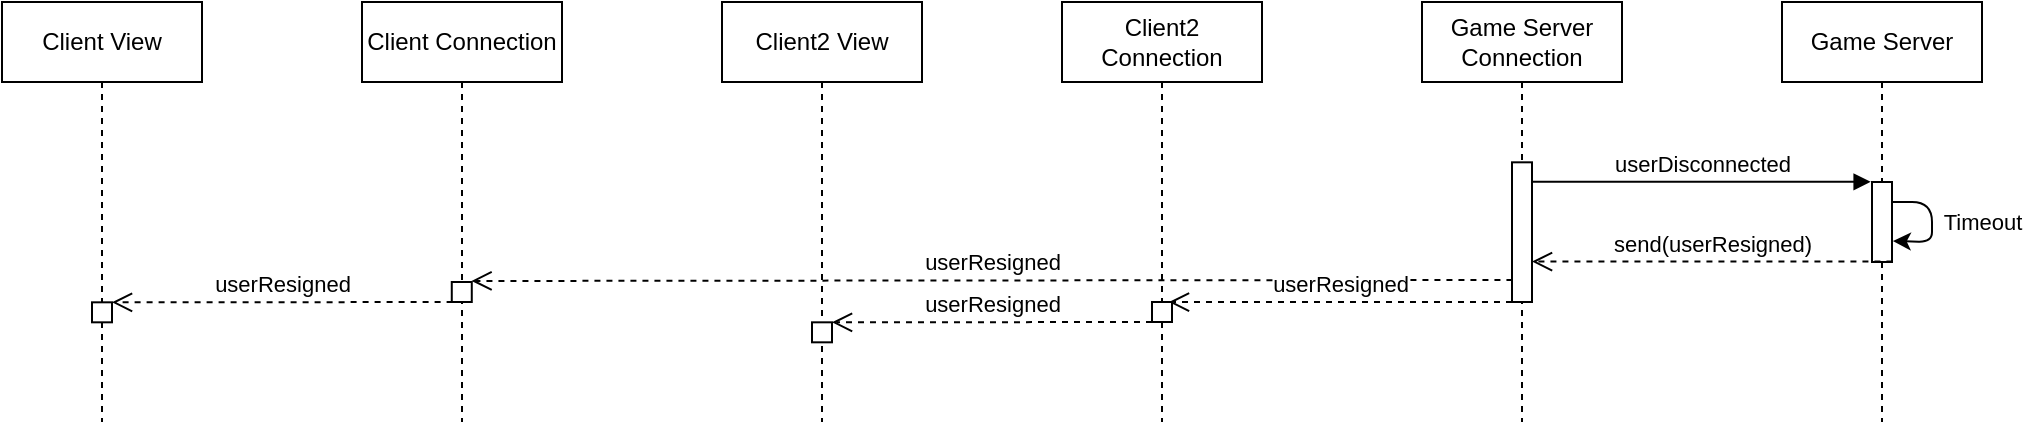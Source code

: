 <mxfile>
    <diagram id="0FSFTsLz7AvHLE-TYyxf" name="Page-1">
        <mxGraphModel dx="1021" dy="504" grid="1" gridSize="10" guides="1" tooltips="1" connect="1" arrows="1" fold="1" page="1" pageScale="1" pageWidth="850" pageHeight="1100" math="0" shadow="0">
            <root>
                <mxCell id="0"/>
                <mxCell id="1" parent="0"/>
                <mxCell id="2" value="Client View" style="shape=umlLifeline;perimeter=lifelinePerimeter;whiteSpace=wrap;html=1;container=1;collapsible=0;recursiveResize=0;outlineConnect=0;" vertex="1" parent="1">
                    <mxGeometry x="200" y="270" width="100" height="210" as="geometry"/>
                </mxCell>
                <mxCell id="3" value="" style="html=1;points=[];perimeter=orthogonalPerimeter;" vertex="1" parent="2">
                    <mxGeometry x="45" y="150.16" width="10" height="10" as="geometry"/>
                </mxCell>
                <mxCell id="4" value="Client Connection" style="shape=umlLifeline;perimeter=lifelinePerimeter;whiteSpace=wrap;html=1;container=1;collapsible=0;recursiveResize=0;outlineConnect=0;size=40;" vertex="1" parent="1">
                    <mxGeometry x="380" y="270" width="100" height="210" as="geometry"/>
                </mxCell>
                <mxCell id="5" value="" style="html=1;points=[];perimeter=orthogonalPerimeter;" vertex="1" parent="4">
                    <mxGeometry x="44.89" y="140" width="10" height="10" as="geometry"/>
                </mxCell>
                <mxCell id="6" value="Game Server&lt;br&gt;Connection" style="shape=umlLifeline;perimeter=lifelinePerimeter;whiteSpace=wrap;html=1;container=1;collapsible=0;recursiveResize=0;outlineConnect=0;" vertex="1" parent="1">
                    <mxGeometry x="910" y="270" width="100" height="210" as="geometry"/>
                </mxCell>
                <mxCell id="7" value="" style="html=1;points=[];perimeter=orthogonalPerimeter;" vertex="1" parent="6">
                    <mxGeometry x="45" y="80.16" width="10" height="69.84" as="geometry"/>
                </mxCell>
                <mxCell id="8" value="Game Server" style="shape=umlLifeline;perimeter=lifelinePerimeter;whiteSpace=wrap;html=1;container=1;collapsible=0;recursiveResize=0;outlineConnect=0;" vertex="1" parent="1">
                    <mxGeometry x="1090" y="270" width="100" height="210" as="geometry"/>
                </mxCell>
                <mxCell id="9" value="" style="html=1;points=[];perimeter=orthogonalPerimeter;" vertex="1" parent="8">
                    <mxGeometry x="45" y="90" width="10" height="40" as="geometry"/>
                </mxCell>
                <mxCell id="22" style="edgeStyle=none;html=1;entryX=1.042;entryY=0.738;entryDx=0;entryDy=0;entryPerimeter=0;" edge="1" parent="8" source="9" target="9">
                    <mxGeometry relative="1" as="geometry"/>
                </mxCell>
                <mxCell id="23" value="Timeout" style="edgeLabel;html=1;align=center;verticalAlign=middle;resizable=0;points=[];" vertex="1" connectable="0" parent="22">
                    <mxGeometry x="-0.094" y="-1" relative="1" as="geometry">
                        <mxPoint x="26" y="3" as="offset"/>
                    </mxGeometry>
                </mxCell>
                <mxCell id="11" value="userResigned" style="html=1;verticalAlign=bottom;endArrow=open;dashed=1;endSize=8;entryX=0.986;entryY=-0.051;entryDx=0;entryDy=0;entryPerimeter=0;exitX=0.022;exitY=0.842;exitDx=0;exitDy=0;exitPerimeter=0;" edge="1" parent="1" target="5" source="7">
                    <mxGeometry relative="1" as="geometry">
                        <mxPoint x="950" y="420" as="sourcePoint"/>
                        <mxPoint x="509.89" y="380.16" as="targetPoint"/>
                    </mxGeometry>
                </mxCell>
                <mxCell id="13" value="userDisconnected" style="html=1;verticalAlign=bottom;endArrow=block;entryX=-0.068;entryY=-0.003;entryDx=0;entryDy=0;entryPerimeter=0;" edge="1" parent="1" source="7" target="9">
                    <mxGeometry width="80" relative="1" as="geometry">
                        <mxPoint x="1484.89" y="380.16" as="sourcePoint"/>
                        <mxPoint x="1130" y="360" as="targetPoint"/>
                    </mxGeometry>
                </mxCell>
                <mxCell id="14" value="send(userResigned)" style="html=1;verticalAlign=bottom;endArrow=open;dashed=1;endSize=8;exitX=1.022;exitY=0.995;exitDx=0;exitDy=0;exitPerimeter=0;" edge="1" parent="1" source="9" target="7">
                    <mxGeometry relative="1" as="geometry">
                        <mxPoint x="1344.89" y="410.16" as="sourcePoint"/>
                        <mxPoint x="1454.89" y="410.16" as="targetPoint"/>
                    </mxGeometry>
                </mxCell>
                <mxCell id="15" value="userResigned" style="html=1;verticalAlign=bottom;endArrow=open;dashed=1;endSize=8;exitX=0.041;exitY=1.002;exitDx=0;exitDy=0;exitPerimeter=0;" edge="1" parent="1" source="5" target="3">
                    <mxGeometry relative="1" as="geometry">
                        <mxPoint x="474.89" y="430.16" as="sourcePoint"/>
                        <mxPoint x="309.89" y="430.32" as="targetPoint"/>
                    </mxGeometry>
                </mxCell>
                <mxCell id="16" value="Client2 View" style="shape=umlLifeline;perimeter=lifelinePerimeter;whiteSpace=wrap;html=1;container=1;collapsible=0;recursiveResize=0;outlineConnect=0;" vertex="1" parent="1">
                    <mxGeometry x="560" y="270" width="100" height="210" as="geometry"/>
                </mxCell>
                <mxCell id="17" value="" style="html=1;points=[];perimeter=orthogonalPerimeter;" vertex="1" parent="16">
                    <mxGeometry x="45" y="160.16" width="10" height="10" as="geometry"/>
                </mxCell>
                <mxCell id="18" value="Client2 Connection" style="shape=umlLifeline;perimeter=lifelinePerimeter;whiteSpace=wrap;html=1;container=1;collapsible=0;recursiveResize=0;outlineConnect=0;" vertex="1" parent="1">
                    <mxGeometry x="730" y="270" width="100" height="210" as="geometry"/>
                </mxCell>
                <mxCell id="19" value="" style="html=1;points=[];perimeter=orthogonalPerimeter;" vertex="1" parent="18">
                    <mxGeometry x="45" y="150" width="10" height="10" as="geometry"/>
                </mxCell>
                <mxCell id="20" value="userResigned" style="html=1;verticalAlign=bottom;endArrow=open;dashed=1;endSize=8;entryX=0.848;entryY=0.005;entryDx=0;entryDy=0;entryPerimeter=0;" edge="1" parent="1" source="7" target="19">
                    <mxGeometry relative="1" as="geometry">
                        <mxPoint x="960" y="430" as="sourcePoint"/>
                        <mxPoint x="880" y="420" as="targetPoint"/>
                    </mxGeometry>
                </mxCell>
                <mxCell id="21" value="userResigned" style="html=1;verticalAlign=bottom;endArrow=open;dashed=1;endSize=8;" edge="1" parent="1" source="19" target="17">
                    <mxGeometry relative="1" as="geometry">
                        <mxPoint x="780" y="440" as="sourcePoint"/>
                        <mxPoint x="700" y="440" as="targetPoint"/>
                    </mxGeometry>
                </mxCell>
            </root>
        </mxGraphModel>
    </diagram>
</mxfile>